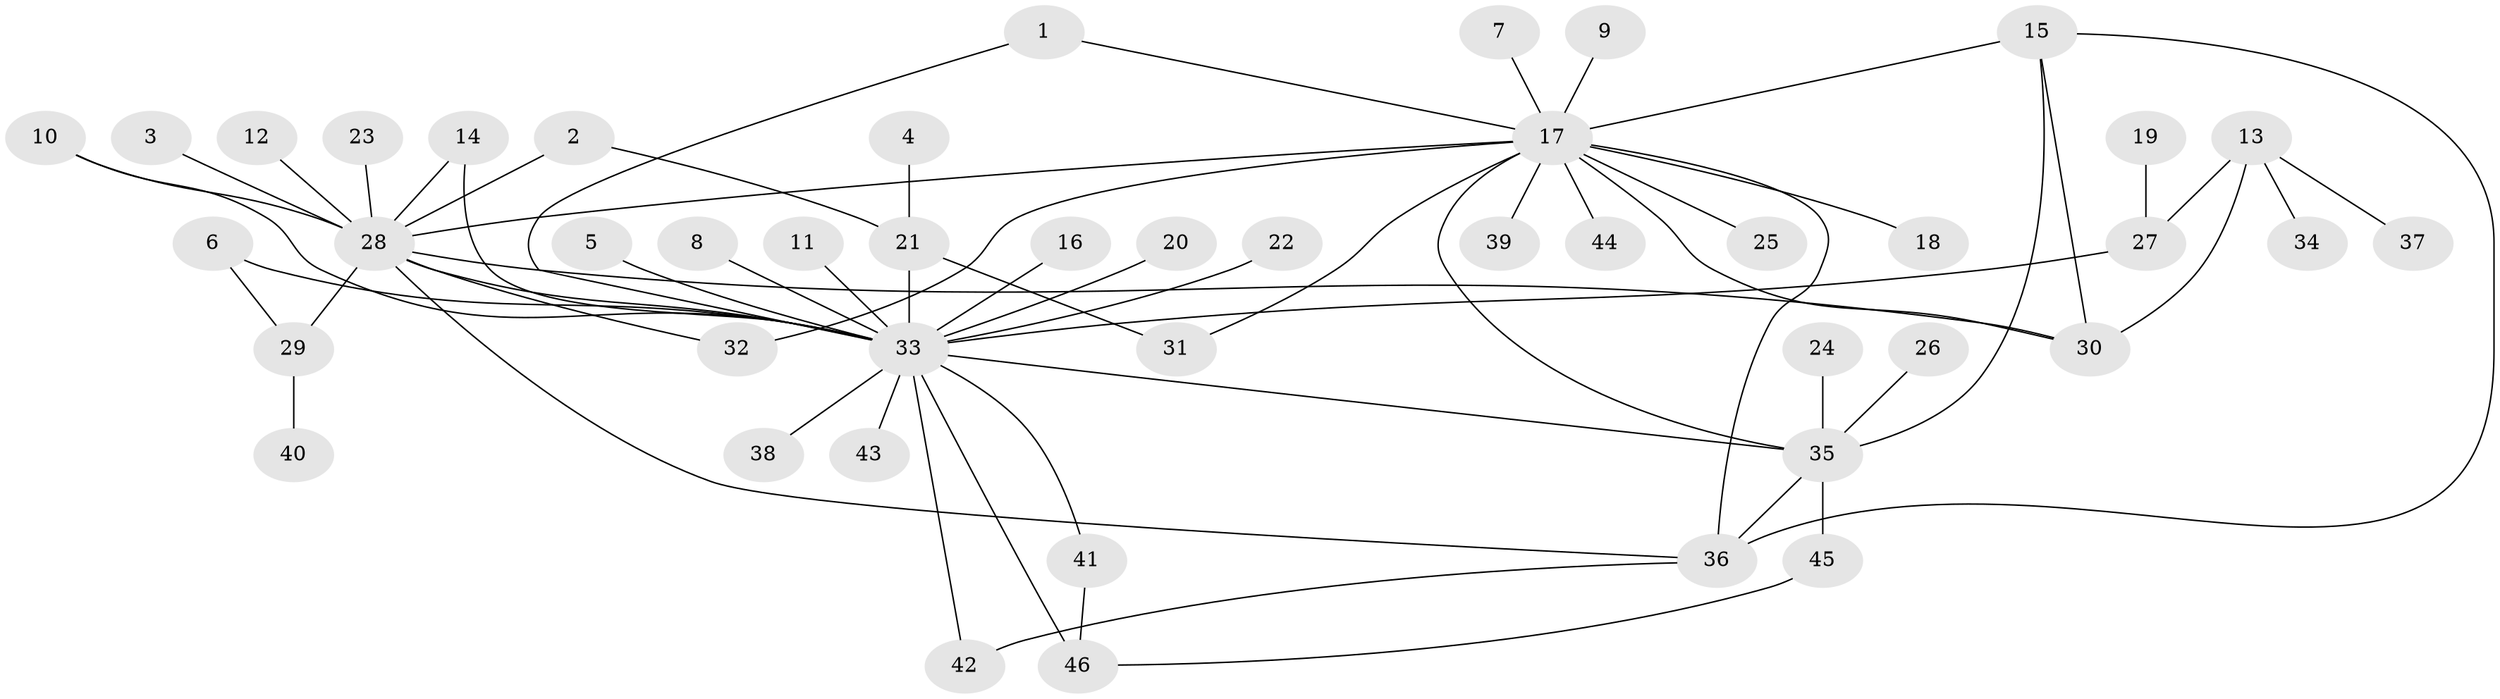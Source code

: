 // original degree distribution, {4: 0.02247191011235955, 23: 0.011235955056179775, 5: 0.0449438202247191, 3: 0.07865168539325842, 2: 0.25842696629213485, 1: 0.5168539325842697, 14: 0.011235955056179775, 16: 0.011235955056179775, 7: 0.033707865168539325, 9: 0.011235955056179775}
// Generated by graph-tools (version 1.1) at 2025/01/03/09/25 03:01:55]
// undirected, 46 vertices, 63 edges
graph export_dot {
graph [start="1"]
  node [color=gray90,style=filled];
  1;
  2;
  3;
  4;
  5;
  6;
  7;
  8;
  9;
  10;
  11;
  12;
  13;
  14;
  15;
  16;
  17;
  18;
  19;
  20;
  21;
  22;
  23;
  24;
  25;
  26;
  27;
  28;
  29;
  30;
  31;
  32;
  33;
  34;
  35;
  36;
  37;
  38;
  39;
  40;
  41;
  42;
  43;
  44;
  45;
  46;
  1 -- 17 [weight=1.0];
  1 -- 33 [weight=1.0];
  2 -- 21 [weight=1.0];
  2 -- 28 [weight=1.0];
  3 -- 28 [weight=1.0];
  4 -- 21 [weight=1.0];
  5 -- 33 [weight=1.0];
  6 -- 29 [weight=1.0];
  6 -- 33 [weight=1.0];
  7 -- 17 [weight=1.0];
  8 -- 33 [weight=1.0];
  9 -- 17 [weight=1.0];
  10 -- 28 [weight=1.0];
  10 -- 33 [weight=1.0];
  11 -- 33 [weight=1.0];
  12 -- 28 [weight=1.0];
  13 -- 27 [weight=1.0];
  13 -- 30 [weight=2.0];
  13 -- 34 [weight=1.0];
  13 -- 37 [weight=1.0];
  14 -- 28 [weight=1.0];
  14 -- 33 [weight=1.0];
  15 -- 17 [weight=1.0];
  15 -- 30 [weight=1.0];
  15 -- 35 [weight=1.0];
  15 -- 36 [weight=1.0];
  16 -- 33 [weight=1.0];
  17 -- 18 [weight=1.0];
  17 -- 25 [weight=1.0];
  17 -- 28 [weight=1.0];
  17 -- 30 [weight=1.0];
  17 -- 31 [weight=1.0];
  17 -- 32 [weight=1.0];
  17 -- 35 [weight=1.0];
  17 -- 36 [weight=1.0];
  17 -- 39 [weight=1.0];
  17 -- 44 [weight=1.0];
  19 -- 27 [weight=1.0];
  20 -- 33 [weight=1.0];
  21 -- 31 [weight=1.0];
  21 -- 33 [weight=1.0];
  22 -- 33 [weight=1.0];
  23 -- 28 [weight=1.0];
  24 -- 35 [weight=1.0];
  26 -- 35 [weight=1.0];
  27 -- 33 [weight=2.0];
  28 -- 29 [weight=1.0];
  28 -- 30 [weight=1.0];
  28 -- 32 [weight=1.0];
  28 -- 33 [weight=1.0];
  28 -- 36 [weight=1.0];
  29 -- 40 [weight=2.0];
  33 -- 35 [weight=1.0];
  33 -- 38 [weight=1.0];
  33 -- 41 [weight=1.0];
  33 -- 42 [weight=1.0];
  33 -- 43 [weight=1.0];
  33 -- 46 [weight=2.0];
  35 -- 36 [weight=1.0];
  35 -- 45 [weight=2.0];
  36 -- 42 [weight=1.0];
  41 -- 46 [weight=1.0];
  45 -- 46 [weight=1.0];
}
